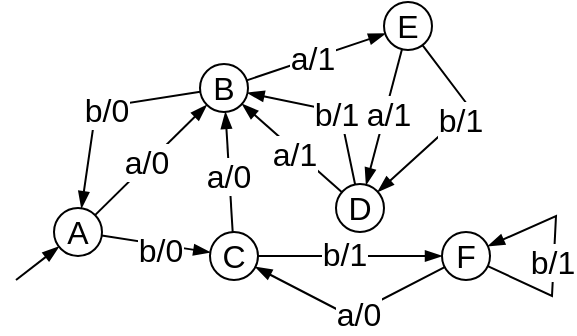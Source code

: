 <mxfile version="22.0.0" type="device">
  <diagram name="Страница — 1" id="svp2YQaz2aHfOG72js31">
    <mxGraphModel dx="960" dy="562" grid="0" gridSize="10" guides="1" tooltips="1" connect="1" arrows="1" fold="1" page="0" pageScale="1" pageWidth="827" pageHeight="1169" math="0" shadow="0">
      <root>
        <mxCell id="0" />
        <mxCell id="1" parent="0" />
        <mxCell id="yE6xOmSVw57FHWTQuv-E-1" style="edgeStyle=none;shape=connector;rounded=0;orthogonalLoop=1;jettySize=auto;html=1;labelBackgroundColor=default;strokeColor=default;align=center;verticalAlign=middle;fontFamily=Helvetica;fontSize=16;fontColor=default;endArrow=blockThin;endFill=1;" edge="1" parent="1" source="yE6xOmSVw57FHWTQuv-E-5" target="yE6xOmSVw57FHWTQuv-E-6">
          <mxGeometry relative="1" as="geometry" />
        </mxCell>
        <mxCell id="yE6xOmSVw57FHWTQuv-E-2" value="a/0" style="edgeLabel;html=1;align=center;verticalAlign=middle;resizable=0;points=[];fontSize=16;fontFamily=Helvetica;fontColor=default;" vertex="1" connectable="0" parent="yE6xOmSVw57FHWTQuv-E-1">
          <mxGeometry x="-0.072" y="1" relative="1" as="geometry">
            <mxPoint as="offset" />
          </mxGeometry>
        </mxCell>
        <mxCell id="yE6xOmSVw57FHWTQuv-E-3" style="edgeStyle=none;shape=connector;rounded=0;orthogonalLoop=1;jettySize=auto;html=1;labelBackgroundColor=default;strokeColor=default;align=center;verticalAlign=middle;fontFamily=Helvetica;fontSize=16;fontColor=default;endArrow=blockThin;endFill=1;" edge="1" parent="1" source="yE6xOmSVw57FHWTQuv-E-5" target="yE6xOmSVw57FHWTQuv-E-8">
          <mxGeometry relative="1" as="geometry" />
        </mxCell>
        <mxCell id="yE6xOmSVw57FHWTQuv-E-4" value="b/0" style="edgeLabel;html=1;align=center;verticalAlign=middle;resizable=0;points=[];fontSize=16;fontFamily=Helvetica;fontColor=default;" vertex="1" connectable="0" parent="yE6xOmSVw57FHWTQuv-E-3">
          <mxGeometry x="0.099" y="-2" relative="1" as="geometry">
            <mxPoint as="offset" />
          </mxGeometry>
        </mxCell>
        <mxCell id="yE6xOmSVw57FHWTQuv-E-5" value="A" style="ellipse;whiteSpace=wrap;html=1;fontFamily=Helvetica;fontSize=16;" vertex="1" parent="1">
          <mxGeometry x="-170" y="359" width="24" height="24" as="geometry" />
        </mxCell>
        <mxCell id="yE6xOmSVw57FHWTQuv-E-6" value="B" style="ellipse;whiteSpace=wrap;html=1;fontFamily=Helvetica;fontSize=16;" vertex="1" parent="1">
          <mxGeometry x="-97" y="287" width="24" height="24" as="geometry" />
        </mxCell>
        <mxCell id="yE6xOmSVw57FHWTQuv-E-7" value="D" style="ellipse;whiteSpace=wrap;html=1;fontFamily=Helvetica;fontSize=16;" vertex="1" parent="1">
          <mxGeometry x="-29" y="347" width="24" height="24" as="geometry" />
        </mxCell>
        <mxCell id="yE6xOmSVw57FHWTQuv-E-8" value="C" style="ellipse;whiteSpace=wrap;html=1;fontFamily=Helvetica;fontSize=16;" vertex="1" parent="1">
          <mxGeometry x="-92" y="371" width="24" height="24" as="geometry" />
        </mxCell>
        <mxCell id="yE6xOmSVw57FHWTQuv-E-9" value="F" style="ellipse;whiteSpace=wrap;html=1;fontFamily=Helvetica;fontSize=16;" vertex="1" parent="1">
          <mxGeometry x="24" y="371" width="24" height="24" as="geometry" />
        </mxCell>
        <mxCell id="yE6xOmSVw57FHWTQuv-E-10" value="E" style="ellipse;whiteSpace=wrap;html=1;fontFamily=Helvetica;fontSize=16;" vertex="1" parent="1">
          <mxGeometry x="-5" y="256" width="24" height="24" as="geometry" />
        </mxCell>
        <mxCell id="yE6xOmSVw57FHWTQuv-E-11" style="edgeStyle=none;shape=connector;rounded=0;orthogonalLoop=1;jettySize=auto;html=1;labelBackgroundColor=default;strokeColor=default;align=center;verticalAlign=middle;fontFamily=Helvetica;fontSize=16;fontColor=default;endArrow=blockThin;endFill=1;" edge="1" parent="1" source="yE6xOmSVw57FHWTQuv-E-6" target="yE6xOmSVw57FHWTQuv-E-10">
          <mxGeometry relative="1" as="geometry">
            <mxPoint x="-39.48" y="267.55" as="sourcePoint" />
            <mxPoint x="15.52" y="211.55" as="targetPoint" />
          </mxGeometry>
        </mxCell>
        <mxCell id="yE6xOmSVw57FHWTQuv-E-12" value="a/1" style="edgeLabel;html=1;align=center;verticalAlign=middle;resizable=0;points=[];fontSize=16;fontFamily=Helvetica;fontColor=default;" vertex="1" connectable="0" parent="yE6xOmSVw57FHWTQuv-E-11">
          <mxGeometry x="-0.072" y="1" relative="1" as="geometry">
            <mxPoint as="offset" />
          </mxGeometry>
        </mxCell>
        <mxCell id="yE6xOmSVw57FHWTQuv-E-13" style="edgeStyle=none;shape=connector;rounded=0;orthogonalLoop=1;jettySize=auto;html=1;labelBackgroundColor=default;strokeColor=default;align=center;verticalAlign=middle;fontFamily=Helvetica;fontSize=16;fontColor=default;endArrow=blockThin;endFill=1;" edge="1" parent="1" source="yE6xOmSVw57FHWTQuv-E-6" target="yE6xOmSVw57FHWTQuv-E-5">
          <mxGeometry relative="1" as="geometry">
            <mxPoint x="-235.93" y="274.25" as="sourcePoint" />
            <mxPoint x="-117.93" y="287.25" as="targetPoint" />
            <Array as="points">
              <mxPoint x="-149" y="309" />
            </Array>
          </mxGeometry>
        </mxCell>
        <mxCell id="yE6xOmSVw57FHWTQuv-E-14" value="b/0" style="edgeLabel;html=1;align=center;verticalAlign=middle;resizable=0;points=[];fontSize=16;fontFamily=Helvetica;fontColor=default;" vertex="1" connectable="0" parent="yE6xOmSVw57FHWTQuv-E-13">
          <mxGeometry x="-0.072" y="1" relative="1" as="geometry">
            <mxPoint as="offset" />
          </mxGeometry>
        </mxCell>
        <mxCell id="yE6xOmSVw57FHWTQuv-E-15" style="edgeStyle=none;shape=connector;rounded=0;orthogonalLoop=1;jettySize=auto;html=1;labelBackgroundColor=default;strokeColor=default;align=center;verticalAlign=middle;fontFamily=Helvetica;fontSize=16;fontColor=default;endArrow=blockThin;endFill=1;" edge="1" parent="1" source="yE6xOmSVw57FHWTQuv-E-8" target="yE6xOmSVw57FHWTQuv-E-6">
          <mxGeometry relative="1" as="geometry">
            <mxPoint x="-91.52" y="383.55" as="sourcePoint" />
            <mxPoint x="-36.52" y="327.55" as="targetPoint" />
          </mxGeometry>
        </mxCell>
        <mxCell id="yE6xOmSVw57FHWTQuv-E-16" value="a/0" style="edgeLabel;html=1;align=center;verticalAlign=middle;resizable=0;points=[];fontSize=16;fontFamily=Helvetica;fontColor=default;" vertex="1" connectable="0" parent="yE6xOmSVw57FHWTQuv-E-15">
          <mxGeometry x="-0.072" y="1" relative="1" as="geometry">
            <mxPoint as="offset" />
          </mxGeometry>
        </mxCell>
        <mxCell id="yE6xOmSVw57FHWTQuv-E-17" style="edgeStyle=none;shape=connector;rounded=0;orthogonalLoop=1;jettySize=auto;html=1;labelBackgroundColor=default;strokeColor=default;align=center;verticalAlign=middle;fontFamily=Helvetica;fontSize=16;fontColor=default;endArrow=blockThin;endFill=1;" edge="1" parent="1" source="yE6xOmSVw57FHWTQuv-E-8" target="yE6xOmSVw57FHWTQuv-E-9">
          <mxGeometry relative="1" as="geometry">
            <mxPoint x="-42" y="495" as="sourcePoint" />
            <mxPoint x="-42" y="405" as="targetPoint" />
          </mxGeometry>
        </mxCell>
        <mxCell id="yE6xOmSVw57FHWTQuv-E-18" value="b/1" style="edgeLabel;html=1;align=center;verticalAlign=middle;resizable=0;points=[];fontSize=16;fontFamily=Helvetica;fontColor=default;" vertex="1" connectable="0" parent="yE6xOmSVw57FHWTQuv-E-17">
          <mxGeometry x="-0.072" y="1" relative="1" as="geometry">
            <mxPoint as="offset" />
          </mxGeometry>
        </mxCell>
        <mxCell id="yE6xOmSVw57FHWTQuv-E-19" style="edgeStyle=none;shape=connector;rounded=0;orthogonalLoop=1;jettySize=auto;html=1;labelBackgroundColor=default;strokeColor=default;align=center;verticalAlign=middle;fontFamily=Helvetica;fontSize=16;fontColor=default;endArrow=blockThin;endFill=1;" edge="1" parent="1" source="yE6xOmSVw57FHWTQuv-E-7" target="yE6xOmSVw57FHWTQuv-E-6">
          <mxGeometry relative="1" as="geometry">
            <mxPoint x="11.16" y="325.86" as="sourcePoint" />
            <mxPoint x="100.16" y="282.86" as="targetPoint" />
          </mxGeometry>
        </mxCell>
        <mxCell id="yE6xOmSVw57FHWTQuv-E-20" value="a/1" style="edgeLabel;html=1;align=center;verticalAlign=middle;resizable=0;points=[];fontSize=16;fontFamily=Helvetica;fontColor=default;" vertex="1" connectable="0" parent="yE6xOmSVw57FHWTQuv-E-19">
          <mxGeometry x="-0.072" y="1" relative="1" as="geometry">
            <mxPoint as="offset" />
          </mxGeometry>
        </mxCell>
        <mxCell id="yE6xOmSVw57FHWTQuv-E-21" style="edgeStyle=none;shape=connector;rounded=0;orthogonalLoop=1;jettySize=auto;html=1;labelBackgroundColor=default;strokeColor=default;align=center;verticalAlign=middle;fontFamily=Helvetica;fontSize=16;fontColor=default;endArrow=blockThin;endFill=1;" edge="1" parent="1" source="yE6xOmSVw57FHWTQuv-E-7" target="yE6xOmSVw57FHWTQuv-E-6">
          <mxGeometry relative="1" as="geometry">
            <mxPoint x="40" y="342.14" as="sourcePoint" />
            <mxPoint x="2" y="299" as="targetPoint" />
            <Array as="points">
              <mxPoint x="-27" y="311" />
            </Array>
          </mxGeometry>
        </mxCell>
        <mxCell id="yE6xOmSVw57FHWTQuv-E-22" value="b/1" style="edgeLabel;html=1;align=center;verticalAlign=middle;resizable=0;points=[];fontSize=16;fontFamily=Helvetica;fontColor=default;" vertex="1" connectable="0" parent="yE6xOmSVw57FHWTQuv-E-21">
          <mxGeometry x="-0.072" y="1" relative="1" as="geometry">
            <mxPoint as="offset" />
          </mxGeometry>
        </mxCell>
        <mxCell id="yE6xOmSVw57FHWTQuv-E-23" style="edgeStyle=none;shape=connector;rounded=0;orthogonalLoop=1;jettySize=auto;html=1;labelBackgroundColor=default;strokeColor=default;align=center;verticalAlign=middle;fontFamily=Helvetica;fontSize=16;fontColor=default;endArrow=blockThin;endFill=1;" edge="1" parent="1" source="yE6xOmSVw57FHWTQuv-E-10" target="yE6xOmSVw57FHWTQuv-E-7">
          <mxGeometry relative="1" as="geometry">
            <mxPoint x="94" y="338" as="sourcePoint" />
            <mxPoint x="40" y="292" as="targetPoint" />
            <Array as="points">
              <mxPoint x="38" y="309" />
            </Array>
          </mxGeometry>
        </mxCell>
        <mxCell id="yE6xOmSVw57FHWTQuv-E-24" value="b/1" style="edgeLabel;html=1;align=center;verticalAlign=middle;resizable=0;points=[];fontSize=16;fontFamily=Helvetica;fontColor=default;" vertex="1" connectable="0" parent="yE6xOmSVw57FHWTQuv-E-23">
          <mxGeometry x="-0.072" y="1" relative="1" as="geometry">
            <mxPoint as="offset" />
          </mxGeometry>
        </mxCell>
        <mxCell id="yE6xOmSVw57FHWTQuv-E-25" style="edgeStyle=none;shape=connector;rounded=0;orthogonalLoop=1;jettySize=auto;html=1;labelBackgroundColor=default;strokeColor=default;align=center;verticalAlign=middle;fontFamily=Helvetica;fontSize=16;fontColor=default;endArrow=blockThin;endFill=1;" edge="1" parent="1" source="yE6xOmSVw57FHWTQuv-E-10" target="yE6xOmSVw57FHWTQuv-E-7">
          <mxGeometry relative="1" as="geometry">
            <mxPoint x="80" y="357.24" as="sourcePoint" />
            <mxPoint x="30" y="313.24" as="targetPoint" />
          </mxGeometry>
        </mxCell>
        <mxCell id="yE6xOmSVw57FHWTQuv-E-26" value="a/1" style="edgeLabel;html=1;align=center;verticalAlign=middle;resizable=0;points=[];fontSize=16;fontFamily=Helvetica;fontColor=default;" vertex="1" connectable="0" parent="yE6xOmSVw57FHWTQuv-E-25">
          <mxGeometry x="-0.072" y="1" relative="1" as="geometry">
            <mxPoint as="offset" />
          </mxGeometry>
        </mxCell>
        <mxCell id="yE6xOmSVw57FHWTQuv-E-27" style="edgeStyle=none;shape=connector;rounded=0;orthogonalLoop=1;jettySize=auto;html=1;labelBackgroundColor=default;strokeColor=default;align=center;verticalAlign=middle;fontFamily=Helvetica;fontSize=16;fontColor=default;endArrow=blockThin;endFill=1;" edge="1" parent="1" source="yE6xOmSVw57FHWTQuv-E-9" target="yE6xOmSVw57FHWTQuv-E-8">
          <mxGeometry relative="1" as="geometry">
            <mxPoint x="40.48" y="375.55" as="sourcePoint" />
            <mxPoint x="95.48" y="319.55" as="targetPoint" />
            <Array as="points">
              <mxPoint x="-22" y="413" />
            </Array>
          </mxGeometry>
        </mxCell>
        <mxCell id="yE6xOmSVw57FHWTQuv-E-28" value="a/0" style="edgeLabel;html=1;align=center;verticalAlign=middle;resizable=0;points=[];fontSize=16;fontFamily=Helvetica;fontColor=default;" vertex="1" connectable="0" parent="yE6xOmSVw57FHWTQuv-E-27">
          <mxGeometry x="-0.072" y="1" relative="1" as="geometry">
            <mxPoint as="offset" />
          </mxGeometry>
        </mxCell>
        <mxCell id="yE6xOmSVw57FHWTQuv-E-29" style="edgeStyle=none;shape=connector;rounded=0;orthogonalLoop=1;jettySize=auto;html=1;labelBackgroundColor=default;strokeColor=default;align=center;verticalAlign=middle;fontFamily=Helvetica;fontSize=16;fontColor=default;endArrow=blockThin;endFill=1;" edge="1" parent="1" source="yE6xOmSVw57FHWTQuv-E-9" target="yE6xOmSVw57FHWTQuv-E-9">
          <mxGeometry relative="1" as="geometry">
            <mxPoint x="126.38" y="416.56" as="sourcePoint" />
            <mxPoint x="72.38" y="370.56" as="targetPoint" />
            <Array as="points">
              <mxPoint x="79" y="403" />
              <mxPoint x="81" y="363" />
            </Array>
          </mxGeometry>
        </mxCell>
        <mxCell id="yE6xOmSVw57FHWTQuv-E-30" value="b/1" style="edgeLabel;html=1;align=center;verticalAlign=middle;resizable=0;points=[];fontSize=16;fontFamily=Helvetica;fontColor=default;" vertex="1" connectable="0" parent="yE6xOmSVw57FHWTQuv-E-29">
          <mxGeometry x="-0.072" y="1" relative="1" as="geometry">
            <mxPoint as="offset" />
          </mxGeometry>
        </mxCell>
        <mxCell id="yE6xOmSVw57FHWTQuv-E-31" style="edgeStyle=none;shape=connector;rounded=0;orthogonalLoop=1;jettySize=auto;html=1;labelBackgroundColor=default;fontFamily=Helvetica;fontSize=16;fontColor=default;endArrow=blockThin;endFill=1;" edge="1" parent="1" target="yE6xOmSVw57FHWTQuv-E-5">
          <mxGeometry relative="1" as="geometry">
            <mxPoint x="-189" y="395" as="sourcePoint" />
            <mxPoint x="-199" y="385.91" as="targetPoint" />
          </mxGeometry>
        </mxCell>
      </root>
    </mxGraphModel>
  </diagram>
</mxfile>
